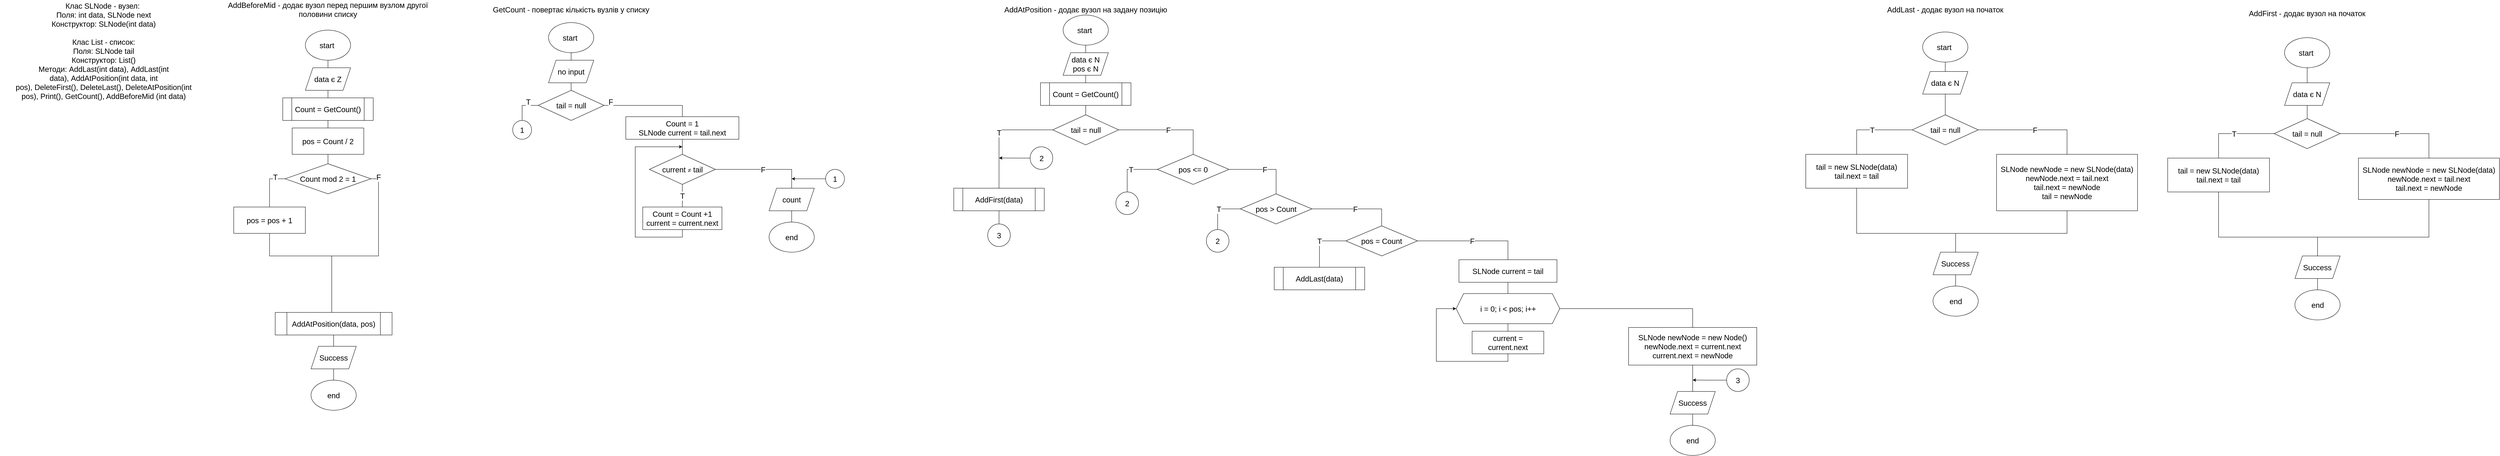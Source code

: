 <mxfile version="15.8.7" type="device"><diagram id="tYDgJ6ipT2ASW08TpR4C" name="Страница 1"><mxGraphModel dx="1730" dy="2251" grid="1" gridSize="10" guides="1" tooltips="1" connect="1" arrows="1" fold="1" page="1" pageScale="1" pageWidth="827" pageHeight="1169" math="0" shadow="0"><root><mxCell id="0"/><mxCell id="1" parent="0"/><mxCell id="jiSohFxv3HVW2aLamn7V-1" value="&lt;font style=&quot;font-size: 20px&quot;&gt;Клас SLNode - вузел:&amp;nbsp;&lt;br&gt;Поля: int data, SLNode next&lt;br&gt;Конструктор: SLNode(int data)&lt;br&gt;&lt;br&gt;Клас List - список:&lt;br&gt;Поля: SLNode tail&lt;br&gt;Конструктор: List()&lt;br&gt;Методи:&amp;nbsp;AddLast(int data),&amp;nbsp;AddLast(int data),&amp;nbsp;AddAtPosition(int data, int pos),&amp;nbsp;DeleteFirst(),&amp;nbsp;DeleteLast(),&amp;nbsp;DeleteAtPosition(int pos),&amp;nbsp;Print(), GetCount(), AddBeforeMid (int data)&lt;br&gt;&lt;/font&gt;" style="text;html=1;strokeColor=none;fillColor=none;align=center;verticalAlign=middle;whiteSpace=wrap;rounded=0;" parent="1" vertex="1"><mxGeometry x="10" width="550" height="250" as="geometry"/></mxCell><mxCell id="jiSohFxv3HVW2aLamn7V-5" style="edgeStyle=orthogonalEdgeStyle;rounded=0;orthogonalLoop=1;jettySize=auto;html=1;exitX=0.5;exitY=1;exitDx=0;exitDy=0;entryX=0.5;entryY=0;entryDx=0;entryDy=0;fontSize=20;endArrow=none;endFill=0;" parent="1" source="jiSohFxv3HVW2aLamn7V-2" target="jiSohFxv3HVW2aLamn7V-4" edge="1"><mxGeometry relative="1" as="geometry"/></mxCell><mxCell id="jiSohFxv3HVW2aLamn7V-2" value="start&amp;nbsp;" style="ellipse;whiteSpace=wrap;html=1;fontSize=20;" parent="1" vertex="1"><mxGeometry x="820" y="70" width="120" height="80" as="geometry"/></mxCell><mxCell id="jiSohFxv3HVW2aLamn7V-3" value="AddBeforeMid - додає вузол&amp;nbsp;перед першим вузлом другої половини списку" style="text;html=1;strokeColor=none;fillColor=none;align=center;verticalAlign=middle;whiteSpace=wrap;rounded=0;fontSize=20;" parent="1" vertex="1"><mxGeometry x="575" y="-10" width="610" height="50" as="geometry"/></mxCell><mxCell id="jiSohFxv3HVW2aLamn7V-18" style="edgeStyle=orthogonalEdgeStyle;rounded=0;orthogonalLoop=1;jettySize=auto;html=1;exitX=0.5;exitY=1;exitDx=0;exitDy=0;entryX=0.5;entryY=0;entryDx=0;entryDy=0;fontSize=20;endArrow=none;endFill=0;" parent="1" source="jiSohFxv3HVW2aLamn7V-4" target="jiSohFxv3HVW2aLamn7V-15" edge="1"><mxGeometry relative="1" as="geometry"/></mxCell><mxCell id="jiSohFxv3HVW2aLamn7V-4" value="data є Z" style="shape=parallelogram;perimeter=parallelogramPerimeter;whiteSpace=wrap;html=1;fixedSize=1;fontSize=20;" parent="1" vertex="1"><mxGeometry x="820" y="170" width="120" height="60" as="geometry"/></mxCell><mxCell id="jiSohFxv3HVW2aLamn7V-40" style="edgeStyle=orthogonalEdgeStyle;rounded=0;orthogonalLoop=1;jettySize=auto;html=1;exitX=0.5;exitY=1;exitDx=0;exitDy=0;entryX=0.5;entryY=0;entryDx=0;entryDy=0;fontSize=20;endArrow=none;endFill=0;" parent="1" source="jiSohFxv3HVW2aLamn7V-6" target="jiSohFxv3HVW2aLamn7V-39" edge="1"><mxGeometry relative="1" as="geometry"/></mxCell><mxCell id="jiSohFxv3HVW2aLamn7V-6" value="pos = Count / 2" style="rounded=0;whiteSpace=wrap;html=1;fontSize=20;" parent="1" vertex="1"><mxGeometry x="785" y="330" width="190" height="70" as="geometry"/></mxCell><mxCell id="jiSohFxv3HVW2aLamn7V-8" value="GetCount - повертає кількість вузлів у списку" style="text;html=1;strokeColor=none;fillColor=none;align=center;verticalAlign=middle;whiteSpace=wrap;rounded=0;fontSize=20;" parent="1" vertex="1"><mxGeometry x="1220" y="-10" width="610" height="50" as="geometry"/></mxCell><mxCell id="jiSohFxv3HVW2aLamn7V-14" style="edgeStyle=orthogonalEdgeStyle;rounded=0;orthogonalLoop=1;jettySize=auto;html=1;exitX=0.5;exitY=1;exitDx=0;exitDy=0;entryX=0.5;entryY=0;entryDx=0;entryDy=0;fontSize=20;endArrow=none;endFill=0;" parent="1" source="jiSohFxv3HVW2aLamn7V-9" target="jiSohFxv3HVW2aLamn7V-13" edge="1"><mxGeometry relative="1" as="geometry"/></mxCell><mxCell id="jiSohFxv3HVW2aLamn7V-9" value="start&amp;nbsp;" style="ellipse;whiteSpace=wrap;html=1;fontSize=20;" parent="1" vertex="1"><mxGeometry x="1465" y="50" width="120" height="80" as="geometry"/></mxCell><mxCell id="jiSohFxv3HVW2aLamn7V-22" value="T" style="edgeStyle=orthogonalEdgeStyle;rounded=0;orthogonalLoop=1;jettySize=auto;html=1;exitX=0;exitY=0.5;exitDx=0;exitDy=0;entryX=0.5;entryY=0;entryDx=0;entryDy=0;fontSize=20;endArrow=none;endFill=0;" parent="1" source="jiSohFxv3HVW2aLamn7V-10" target="jiSohFxv3HVW2aLamn7V-21" edge="1"><mxGeometry x="-0.333" y="-10" relative="1" as="geometry"><mxPoint x="1" as="offset"/></mxGeometry></mxCell><mxCell id="jiSohFxv3HVW2aLamn7V-24" value="F" style="edgeStyle=orthogonalEdgeStyle;rounded=0;orthogonalLoop=1;jettySize=auto;html=1;exitX=1;exitY=0.5;exitDx=0;exitDy=0;entryX=0.5;entryY=0;entryDx=0;entryDy=0;fontSize=20;endArrow=none;endFill=0;" parent="1" source="jiSohFxv3HVW2aLamn7V-10" target="jiSohFxv3HVW2aLamn7V-23" edge="1"><mxGeometry x="-0.853" y="10" relative="1" as="geometry"><mxPoint as="offset"/></mxGeometry></mxCell><mxCell id="jiSohFxv3HVW2aLamn7V-10" value="tail = null" style="rhombus;whiteSpace=wrap;html=1;fontSize=20;" parent="1" vertex="1"><mxGeometry x="1437.5" y="230" width="175" height="80" as="geometry"/></mxCell><mxCell id="jiSohFxv3HVW2aLamn7V-17" style="edgeStyle=orthogonalEdgeStyle;rounded=0;orthogonalLoop=1;jettySize=auto;html=1;exitX=0.5;exitY=1;exitDx=0;exitDy=0;entryX=0.5;entryY=0;entryDx=0;entryDy=0;fontSize=20;endArrow=none;endFill=0;" parent="1" source="jiSohFxv3HVW2aLamn7V-13" target="jiSohFxv3HVW2aLamn7V-10" edge="1"><mxGeometry relative="1" as="geometry"/></mxCell><mxCell id="jiSohFxv3HVW2aLamn7V-13" value="no input" style="shape=parallelogram;perimeter=parallelogramPerimeter;whiteSpace=wrap;html=1;fixedSize=1;fontSize=20;" parent="1" vertex="1"><mxGeometry x="1465" y="150" width="120" height="60" as="geometry"/></mxCell><mxCell id="jiSohFxv3HVW2aLamn7V-19" style="edgeStyle=orthogonalEdgeStyle;rounded=0;orthogonalLoop=1;jettySize=auto;html=1;exitX=0.5;exitY=1;exitDx=0;exitDy=0;entryX=0.5;entryY=0;entryDx=0;entryDy=0;fontSize=20;endArrow=none;endFill=0;" parent="1" source="jiSohFxv3HVW2aLamn7V-15" target="jiSohFxv3HVW2aLamn7V-6" edge="1"><mxGeometry relative="1" as="geometry"/></mxCell><mxCell id="jiSohFxv3HVW2aLamn7V-15" value="&lt;span&gt;Count = GetCount()&lt;/span&gt;" style="shape=process;whiteSpace=wrap;html=1;backgroundOutline=1;fontSize=20;" parent="1" vertex="1"><mxGeometry x="760" y="250" width="240" height="60" as="geometry"/></mxCell><mxCell id="jiSohFxv3HVW2aLamn7V-21" value="1" style="ellipse;whiteSpace=wrap;html=1;aspect=fixed;fontSize=20;" parent="1" vertex="1"><mxGeometry x="1370" y="310" width="50" height="50" as="geometry"/></mxCell><mxCell id="jiSohFxv3HVW2aLamn7V-26" style="edgeStyle=orthogonalEdgeStyle;rounded=0;orthogonalLoop=1;jettySize=auto;html=1;exitX=0.5;exitY=1;exitDx=0;exitDy=0;entryX=0.5;entryY=0;entryDx=0;entryDy=0;fontSize=20;endArrow=none;endFill=0;" parent="1" source="jiSohFxv3HVW2aLamn7V-23" target="jiSohFxv3HVW2aLamn7V-25" edge="1"><mxGeometry relative="1" as="geometry"/></mxCell><mxCell id="jiSohFxv3HVW2aLamn7V-23" value="Count = 1&lt;br&gt;SLNode current = tail.next" style="rounded=0;whiteSpace=wrap;html=1;fontSize=20;" parent="1" vertex="1"><mxGeometry x="1670" y="300" width="300" height="60" as="geometry"/></mxCell><mxCell id="jiSohFxv3HVW2aLamn7V-29" value="T" style="edgeStyle=orthogonalEdgeStyle;rounded=0;orthogonalLoop=1;jettySize=auto;html=1;exitX=0.5;exitY=1;exitDx=0;exitDy=0;entryX=0.5;entryY=0;entryDx=0;entryDy=0;fontSize=20;endArrow=none;endFill=0;" parent="1" source="jiSohFxv3HVW2aLamn7V-25" target="jiSohFxv3HVW2aLamn7V-28" edge="1"><mxGeometry relative="1" as="geometry"/></mxCell><mxCell id="jiSohFxv3HVW2aLamn7V-31" value="F" style="edgeStyle=orthogonalEdgeStyle;rounded=0;orthogonalLoop=1;jettySize=auto;html=1;exitX=1;exitY=0.5;exitDx=0;exitDy=0;fontSize=20;endArrow=none;endFill=0;" parent="1" source="jiSohFxv3HVW2aLamn7V-25" target="jiSohFxv3HVW2aLamn7V-32" edge="1"><mxGeometry relative="1" as="geometry"><mxPoint x="2110" y="520" as="targetPoint"/></mxGeometry></mxCell><mxCell id="jiSohFxv3HVW2aLamn7V-25" value="current&amp;nbsp;&lt;span style=&quot;color: rgb(32 , 33 , 36) ; font-family: &amp;#34;arial&amp;#34; , sans-serif ; font-size: 16px ; text-align: left ; background-color: rgb(255 , 255 , 255)&quot;&gt;≠&lt;/span&gt;&amp;nbsp;tail" style="rhombus;whiteSpace=wrap;html=1;fontSize=20;" parent="1" vertex="1"><mxGeometry x="1732.5" y="400" width="175" height="80" as="geometry"/></mxCell><mxCell id="jiSohFxv3HVW2aLamn7V-30" style="edgeStyle=orthogonalEdgeStyle;rounded=0;orthogonalLoop=1;jettySize=auto;html=1;exitX=0.5;exitY=1;exitDx=0;exitDy=0;fontSize=20;endArrow=classic;endFill=1;" parent="1" source="jiSohFxv3HVW2aLamn7V-28" edge="1"><mxGeometry relative="1" as="geometry"><mxPoint x="1820" y="380" as="targetPoint"/><Array as="points"><mxPoint x="1820" y="620"/><mxPoint x="1695" y="620"/><mxPoint x="1695" y="380"/></Array></mxGeometry></mxCell><mxCell id="jiSohFxv3HVW2aLamn7V-28" value="Count = Count +1&lt;br&gt;current = current.next" style="rounded=0;whiteSpace=wrap;html=1;fontSize=20;" parent="1" vertex="1"><mxGeometry x="1715" y="540" width="210" height="60" as="geometry"/></mxCell><mxCell id="jiSohFxv3HVW2aLamn7V-35" style="edgeStyle=orthogonalEdgeStyle;rounded=0;orthogonalLoop=1;jettySize=auto;html=1;exitX=0.5;exitY=1;exitDx=0;exitDy=0;fontSize=20;endArrow=none;endFill=0;" parent="1" source="jiSohFxv3HVW2aLamn7V-32" edge="1"><mxGeometry relative="1" as="geometry"><mxPoint x="2110" y="550" as="targetPoint"/></mxGeometry></mxCell><mxCell id="jiSohFxv3HVW2aLamn7V-38" style="edgeStyle=orthogonalEdgeStyle;rounded=0;orthogonalLoop=1;jettySize=auto;html=1;exitX=0.5;exitY=1;exitDx=0;exitDy=0;entryX=0.5;entryY=0;entryDx=0;entryDy=0;fontSize=20;endArrow=none;endFill=0;" parent="1" source="jiSohFxv3HVW2aLamn7V-32" target="jiSohFxv3HVW2aLamn7V-37" edge="1"><mxGeometry relative="1" as="geometry"/></mxCell><mxCell id="jiSohFxv3HVW2aLamn7V-32" value="count" style="shape=parallelogram;perimeter=parallelogramPerimeter;whiteSpace=wrap;html=1;fixedSize=1;fontSize=20;" parent="1" vertex="1"><mxGeometry x="2050" y="490" width="120" height="60" as="geometry"/></mxCell><mxCell id="jiSohFxv3HVW2aLamn7V-34" style="edgeStyle=orthogonalEdgeStyle;rounded=0;orthogonalLoop=1;jettySize=auto;html=1;exitX=0;exitY=0.5;exitDx=0;exitDy=0;fontSize=20;endArrow=classic;endFill=1;" parent="1" source="jiSohFxv3HVW2aLamn7V-33" edge="1"><mxGeometry relative="1" as="geometry"><mxPoint x="2110" y="465" as="targetPoint"/></mxGeometry></mxCell><mxCell id="jiSohFxv3HVW2aLamn7V-33" value="1" style="ellipse;whiteSpace=wrap;html=1;aspect=fixed;fontSize=20;" parent="1" vertex="1"><mxGeometry x="2200" y="440" width="50" height="50" as="geometry"/></mxCell><mxCell id="jiSohFxv3HVW2aLamn7V-37" value="end" style="ellipse;whiteSpace=wrap;html=1;fontSize=20;" parent="1" vertex="1"><mxGeometry x="2050" y="580" width="120" height="80" as="geometry"/></mxCell><mxCell id="jiSohFxv3HVW2aLamn7V-42" value="T" style="edgeStyle=orthogonalEdgeStyle;rounded=0;orthogonalLoop=1;jettySize=auto;html=1;exitX=0;exitY=0.5;exitDx=0;exitDy=0;entryX=0.5;entryY=0;entryDx=0;entryDy=0;fontSize=20;endArrow=none;endFill=0;" parent="1" source="jiSohFxv3HVW2aLamn7V-39" target="jiSohFxv3HVW2aLamn7V-41" edge="1"><mxGeometry x="-0.548" y="-5" relative="1" as="geometry"><mxPoint as="offset"/></mxGeometry></mxCell><mxCell id="jiSohFxv3HVW2aLamn7V-46" value="F" style="edgeStyle=orthogonalEdgeStyle;rounded=0;orthogonalLoop=1;jettySize=auto;html=1;exitX=1;exitY=0.5;exitDx=0;exitDy=0;fontSize=20;endArrow=none;endFill=0;entryX=0.5;entryY=0;entryDx=0;entryDy=0;" parent="1" source="jiSohFxv3HVW2aLamn7V-39" target="jiSohFxv3HVW2aLamn7V-47" edge="1"><mxGeometry x="-0.919" y="-5" relative="1" as="geometry"><mxPoint x="890" y="820" as="targetPoint"/><Array as="points"><mxPoint x="1014" y="465"/><mxPoint x="1014" y="670"/><mxPoint x="890" y="670"/></Array><mxPoint x="5" y="-5" as="offset"/></mxGeometry></mxCell><mxCell id="jiSohFxv3HVW2aLamn7V-39" value="Count mod 2 = 1" style="rhombus;whiteSpace=wrap;html=1;fontSize=20;" parent="1" vertex="1"><mxGeometry x="766.25" y="425" width="227.5" height="80" as="geometry"/></mxCell><mxCell id="jiSohFxv3HVW2aLamn7V-43" style="edgeStyle=orthogonalEdgeStyle;rounded=0;orthogonalLoop=1;jettySize=auto;html=1;exitX=0.5;exitY=1;exitDx=0;exitDy=0;fontSize=20;endArrow=none;endFill=0;entryX=0.5;entryY=0;entryDx=0;entryDy=0;" parent="1" source="jiSohFxv3HVW2aLamn7V-41" target="jiSohFxv3HVW2aLamn7V-47" edge="1"><mxGeometry relative="1" as="geometry"><mxPoint x="890" y="710" as="targetPoint"/><Array as="points"><mxPoint x="725" y="670"/><mxPoint x="890" y="670"/></Array></mxGeometry></mxCell><mxCell id="jiSohFxv3HVW2aLamn7V-41" value="pos = pos + 1" style="rounded=0;whiteSpace=wrap;html=1;fontSize=20;" parent="1" vertex="1"><mxGeometry x="630" y="540" width="190" height="70" as="geometry"/></mxCell><mxCell id="jiSohFxv3HVW2aLamn7V-49" style="edgeStyle=orthogonalEdgeStyle;rounded=0;orthogonalLoop=1;jettySize=auto;html=1;exitX=0.5;exitY=1;exitDx=0;exitDy=0;entryX=0.5;entryY=0;entryDx=0;entryDy=0;fontSize=20;endArrow=none;endFill=0;" parent="1" source="jiSohFxv3HVW2aLamn7V-47" target="jiSohFxv3HVW2aLamn7V-48" edge="1"><mxGeometry relative="1" as="geometry"/></mxCell><mxCell id="jiSohFxv3HVW2aLamn7V-47" value="AddAtPosition(data, pos)" style="shape=process;whiteSpace=wrap;html=1;backgroundOutline=1;fontSize=20;" parent="1" vertex="1"><mxGeometry x="740" y="820" width="310" height="60" as="geometry"/></mxCell><mxCell id="jiSohFxv3HVW2aLamn7V-50" style="edgeStyle=orthogonalEdgeStyle;rounded=0;orthogonalLoop=1;jettySize=auto;html=1;exitX=0.5;exitY=1;exitDx=0;exitDy=0;fontSize=20;endArrow=none;endFill=0;" parent="1" source="jiSohFxv3HVW2aLamn7V-48" target="jiSohFxv3HVW2aLamn7V-51" edge="1"><mxGeometry relative="1" as="geometry"><mxPoint x="895" y="1010" as="targetPoint"/></mxGeometry></mxCell><mxCell id="jiSohFxv3HVW2aLamn7V-48" value="Success" style="shape=parallelogram;perimeter=parallelogramPerimeter;whiteSpace=wrap;html=1;fixedSize=1;fontSize=20;" parent="1" vertex="1"><mxGeometry x="835" y="910" width="120" height="60" as="geometry"/></mxCell><mxCell id="jiSohFxv3HVW2aLamn7V-51" value="end" style="ellipse;whiteSpace=wrap;html=1;fontSize=20;" parent="1" vertex="1"><mxGeometry x="835" y="1000" width="120" height="80" as="geometry"/></mxCell><mxCell id="jiSohFxv3HVW2aLamn7V-52" value="AddAtPosition - додає вузол на задану позицію" style="text;html=1;strokeColor=none;fillColor=none;align=center;verticalAlign=middle;whiteSpace=wrap;rounded=0;fontSize=20;" parent="1" vertex="1"><mxGeometry x="2585" y="-10" width="610" height="50" as="geometry"/></mxCell><mxCell id="jiSohFxv3HVW2aLamn7V-53" style="edgeStyle=orthogonalEdgeStyle;rounded=0;orthogonalLoop=1;jettySize=auto;html=1;exitX=0.5;exitY=1;exitDx=0;exitDy=0;entryX=0.5;entryY=0;entryDx=0;entryDy=0;fontSize=20;endArrow=none;endFill=0;" parent="1" source="jiSohFxv3HVW2aLamn7V-73" target="jiSohFxv3HVW2aLamn7V-58" edge="1"><mxGeometry relative="1" as="geometry"><mxPoint x="2595" y="110" as="sourcePoint"/></mxGeometry></mxCell><mxCell id="jiSohFxv3HVW2aLamn7V-85" style="edgeStyle=orthogonalEdgeStyle;rounded=0;orthogonalLoop=1;jettySize=auto;html=1;exitX=0.5;exitY=1;exitDx=0;exitDy=0;entryX=0.5;entryY=0;entryDx=0;entryDy=0;fontSize=20;endArrow=none;endFill=0;" parent="1" source="jiSohFxv3HVW2aLamn7V-58" target="jiSohFxv3HVW2aLamn7V-84" edge="1"><mxGeometry relative="1" as="geometry"/></mxCell><mxCell id="jiSohFxv3HVW2aLamn7V-58" value="data є N&lt;br&gt;pos є N" style="shape=parallelogram;perimeter=parallelogramPerimeter;whiteSpace=wrap;html=1;fixedSize=1;fontSize=20;" parent="1" vertex="1"><mxGeometry x="2830" y="130" width="120" height="60" as="geometry"/></mxCell><mxCell id="jiSohFxv3HVW2aLamn7V-73" value="start&amp;nbsp;" style="ellipse;whiteSpace=wrap;html=1;fontSize=20;" parent="1" vertex="1"><mxGeometry x="2830" y="30" width="120" height="80" as="geometry"/></mxCell><mxCell id="jiSohFxv3HVW2aLamn7V-76" value="T" style="edgeStyle=orthogonalEdgeStyle;rounded=0;orthogonalLoop=1;jettySize=auto;html=1;exitX=0;exitY=0.5;exitDx=0;exitDy=0;fontSize=20;endArrow=none;endFill=0;" parent="1" source="jiSohFxv3HVW2aLamn7V-74" target="jiSohFxv3HVW2aLamn7V-96" edge="1"><mxGeometry relative="1" as="geometry"><mxPoint x="2660" y="490" as="targetPoint"/><Array as="points"><mxPoint x="2660" y="335"/></Array></mxGeometry></mxCell><mxCell id="jiSohFxv3HVW2aLamn7V-79" value="F" style="edgeStyle=orthogonalEdgeStyle;rounded=0;orthogonalLoop=1;jettySize=auto;html=1;exitX=1;exitY=0.5;exitDx=0;exitDy=0;entryX=0.5;entryY=0;entryDx=0;entryDy=0;fontSize=20;endArrow=none;endFill=0;" parent="1" source="jiSohFxv3HVW2aLamn7V-74" target="jiSohFxv3HVW2aLamn7V-78" edge="1"><mxGeometry relative="1" as="geometry"/></mxCell><mxCell id="jiSohFxv3HVW2aLamn7V-74" value="tail = null" style="rhombus;whiteSpace=wrap;html=1;fontSize=20;" parent="1" vertex="1"><mxGeometry x="2802.5" y="295" width="175" height="80" as="geometry"/></mxCell><mxCell id="jiSohFxv3HVW2aLamn7V-81" value="F" style="edgeStyle=orthogonalEdgeStyle;rounded=0;orthogonalLoop=1;jettySize=auto;html=1;exitX=1;exitY=0.5;exitDx=0;exitDy=0;fontSize=20;endArrow=none;endFill=0;entryX=0.5;entryY=0;entryDx=0;entryDy=0;" parent="1" source="jiSohFxv3HVW2aLamn7V-78" target="jiSohFxv3HVW2aLamn7V-82" edge="1"><mxGeometry relative="1" as="geometry"><mxPoint x="3340" y="430" as="targetPoint"/></mxGeometry></mxCell><mxCell id="jiSohFxv3HVW2aLamn7V-89" value="T" style="edgeStyle=orthogonalEdgeStyle;rounded=0;orthogonalLoop=1;jettySize=auto;html=1;exitX=0;exitY=0.5;exitDx=0;exitDy=0;fontSize=20;endArrow=none;endFill=0;" parent="1" source="jiSohFxv3HVW2aLamn7V-78" target="jiSohFxv3HVW2aLamn7V-90" edge="1"><mxGeometry relative="1" as="geometry"><mxPoint x="2990" y="470" as="targetPoint"/></mxGeometry></mxCell><mxCell id="jiSohFxv3HVW2aLamn7V-78" value="pos &amp;lt;= 0" style="rhombus;whiteSpace=wrap;html=1;fontSize=20;" parent="1" vertex="1"><mxGeometry x="3080" y="400" width="190" height="80" as="geometry"/></mxCell><mxCell id="jiSohFxv3HVW2aLamn7V-92" value="T" style="edgeStyle=orthogonalEdgeStyle;rounded=0;orthogonalLoop=1;jettySize=auto;html=1;exitX=0;exitY=0.5;exitDx=0;exitDy=0;entryX=0.5;entryY=0;entryDx=0;entryDy=0;fontSize=20;endArrow=none;endFill=0;" parent="1" source="jiSohFxv3HVW2aLamn7V-82" target="jiSohFxv3HVW2aLamn7V-91" edge="1"><mxGeometry relative="1" as="geometry"/></mxCell><mxCell id="jiSohFxv3HVW2aLamn7V-100" value="F" style="edgeStyle=orthogonalEdgeStyle;rounded=0;orthogonalLoop=1;jettySize=auto;html=1;exitX=1;exitY=0.5;exitDx=0;exitDy=0;entryX=0.5;entryY=0;entryDx=0;entryDy=0;fontSize=20;endArrow=none;endFill=0;" parent="1" source="jiSohFxv3HVW2aLamn7V-82" target="jiSohFxv3HVW2aLamn7V-99" edge="1"><mxGeometry relative="1" as="geometry"/></mxCell><mxCell id="jiSohFxv3HVW2aLamn7V-82" value="pos &amp;gt; Count" style="rhombus;whiteSpace=wrap;html=1;fontSize=20;" parent="1" vertex="1"><mxGeometry x="3300" y="505" width="190" height="80" as="geometry"/></mxCell><mxCell id="jiSohFxv3HVW2aLamn7V-86" style="edgeStyle=orthogonalEdgeStyle;rounded=0;orthogonalLoop=1;jettySize=auto;html=1;exitX=0.5;exitY=1;exitDx=0;exitDy=0;entryX=0.5;entryY=0;entryDx=0;entryDy=0;fontSize=20;endArrow=none;endFill=0;" parent="1" source="jiSohFxv3HVW2aLamn7V-84" target="jiSohFxv3HVW2aLamn7V-74" edge="1"><mxGeometry relative="1" as="geometry"/></mxCell><mxCell id="jiSohFxv3HVW2aLamn7V-84" value="&lt;span&gt;Count = GetCount()&lt;/span&gt;" style="shape=process;whiteSpace=wrap;html=1;backgroundOutline=1;fontSize=20;" parent="1" vertex="1"><mxGeometry x="2770" y="210" width="240" height="60" as="geometry"/></mxCell><mxCell id="jiSohFxv3HVW2aLamn7V-90" value="2" style="ellipse;whiteSpace=wrap;html=1;aspect=fixed;fontSize=20;" parent="1" vertex="1"><mxGeometry x="2970" y="500" width="60" height="60" as="geometry"/></mxCell><mxCell id="jiSohFxv3HVW2aLamn7V-91" value="2" style="ellipse;whiteSpace=wrap;html=1;aspect=fixed;fontSize=20;" parent="1" vertex="1"><mxGeometry x="3210" y="600" width="60" height="60" as="geometry"/></mxCell><mxCell id="jiSohFxv3HVW2aLamn7V-94" style="edgeStyle=orthogonalEdgeStyle;rounded=0;orthogonalLoop=1;jettySize=auto;html=1;exitX=0;exitY=0.5;exitDx=0;exitDy=0;fontSize=20;endArrow=classic;endFill=1;" parent="1" source="jiSohFxv3HVW2aLamn7V-93" edge="1"><mxGeometry relative="1" as="geometry"><mxPoint x="2660" y="409.714" as="targetPoint"/></mxGeometry></mxCell><mxCell id="jiSohFxv3HVW2aLamn7V-93" value="2" style="ellipse;whiteSpace=wrap;html=1;aspect=fixed;fontSize=20;" parent="1" vertex="1"><mxGeometry x="2742.5" y="380" width="60" height="60" as="geometry"/></mxCell><mxCell id="jiSohFxv3HVW2aLamn7V-97" style="edgeStyle=orthogonalEdgeStyle;rounded=0;orthogonalLoop=1;jettySize=auto;html=1;exitX=0.5;exitY=1;exitDx=0;exitDy=0;fontSize=20;endArrow=none;endFill=0;" parent="1" source="jiSohFxv3HVW2aLamn7V-96" target="jiSohFxv3HVW2aLamn7V-98" edge="1"><mxGeometry relative="1" as="geometry"><mxPoint x="2659.857" y="590" as="targetPoint"/></mxGeometry></mxCell><mxCell id="jiSohFxv3HVW2aLamn7V-96" value="&lt;span&gt;AddFirst(data)&lt;/span&gt;" style="shape=process;whiteSpace=wrap;html=1;backgroundOutline=1;fontSize=20;" parent="1" vertex="1"><mxGeometry x="2540" y="490" width="240" height="60" as="geometry"/></mxCell><mxCell id="jiSohFxv3HVW2aLamn7V-98" value="3" style="ellipse;whiteSpace=wrap;html=1;aspect=fixed;fontSize=20;" parent="1" vertex="1"><mxGeometry x="2630" y="585" width="60" height="60" as="geometry"/></mxCell><mxCell id="jiSohFxv3HVW2aLamn7V-101" value="T" style="edgeStyle=orthogonalEdgeStyle;rounded=0;orthogonalLoop=1;jettySize=auto;html=1;exitX=0;exitY=0.5;exitDx=0;exitDy=0;fontSize=20;endArrow=none;endFill=0;entryX=0.5;entryY=0;entryDx=0;entryDy=0;" parent="1" source="jiSohFxv3HVW2aLamn7V-99" target="jiSohFxv3HVW2aLamn7V-102" edge="1"><mxGeometry relative="1" as="geometry"><mxPoint x="3510" y="700" as="targetPoint"/></mxGeometry></mxCell><mxCell id="jiSohFxv3HVW2aLamn7V-103" value="F" style="edgeStyle=orthogonalEdgeStyle;rounded=0;orthogonalLoop=1;jettySize=auto;html=1;exitX=1;exitY=0.5;exitDx=0;exitDy=0;fontSize=20;endArrow=none;endFill=0;" parent="1" source="jiSohFxv3HVW2aLamn7V-99" target="jiSohFxv3HVW2aLamn7V-104" edge="1"><mxGeometry relative="1" as="geometry"><mxPoint x="3920" y="690" as="targetPoint"/></mxGeometry></mxCell><mxCell id="jiSohFxv3HVW2aLamn7V-99" value="pos = Count" style="rhombus;whiteSpace=wrap;html=1;fontSize=20;" parent="1" vertex="1"><mxGeometry x="3580" y="590" width="190" height="80" as="geometry"/></mxCell><mxCell id="jiSohFxv3HVW2aLamn7V-102" value="&lt;span&gt;AddLast(data)&lt;/span&gt;" style="shape=process;whiteSpace=wrap;html=1;backgroundOutline=1;fontSize=20;" parent="1" vertex="1"><mxGeometry x="3390" y="700" width="240" height="60" as="geometry"/></mxCell><mxCell id="jiSohFxv3HVW2aLamn7V-106" style="edgeStyle=orthogonalEdgeStyle;rounded=0;orthogonalLoop=1;jettySize=auto;html=1;exitX=0.5;exitY=1;exitDx=0;exitDy=0;entryX=0.5;entryY=0;entryDx=0;entryDy=0;fontSize=20;endArrow=none;endFill=0;" parent="1" source="jiSohFxv3HVW2aLamn7V-104" target="jiSohFxv3HVW2aLamn7V-105" edge="1"><mxGeometry relative="1" as="geometry"/></mxCell><mxCell id="jiSohFxv3HVW2aLamn7V-104" value="SLNode current = tail" style="rounded=0;whiteSpace=wrap;html=1;fontSize=20;" parent="1" vertex="1"><mxGeometry x="3880" y="680" width="260" height="60" as="geometry"/></mxCell><mxCell id="jiSohFxv3HVW2aLamn7V-107" style="edgeStyle=orthogonalEdgeStyle;rounded=0;orthogonalLoop=1;jettySize=auto;html=1;exitX=0.5;exitY=1;exitDx=0;exitDy=0;fontSize=20;endArrow=none;endFill=0;" parent="1" source="jiSohFxv3HVW2aLamn7V-105" target="jiSohFxv3HVW2aLamn7V-108" edge="1"><mxGeometry relative="1" as="geometry"><mxPoint x="4009.857" y="900" as="targetPoint"/></mxGeometry></mxCell><mxCell id="jiSohFxv3HVW2aLamn7V-110" style="edgeStyle=orthogonalEdgeStyle;rounded=0;orthogonalLoop=1;jettySize=auto;html=1;exitX=1;exitY=0.5;exitDx=0;exitDy=0;fontSize=20;endArrow=none;endFill=0;" parent="1" source="jiSohFxv3HVW2aLamn7V-105" target="jiSohFxv3HVW2aLamn7V-111" edge="1"><mxGeometry relative="1" as="geometry"><mxPoint x="4290" y="870" as="targetPoint"/></mxGeometry></mxCell><mxCell id="jiSohFxv3HVW2aLamn7V-105" value="i = 0; i &amp;lt; pos; i++" style="shape=hexagon;perimeter=hexagonPerimeter2;whiteSpace=wrap;html=1;fixedSize=1;fontSize=20;" parent="1" vertex="1"><mxGeometry x="3872.5" y="770" width="275" height="80" as="geometry"/></mxCell><mxCell id="jiSohFxv3HVW2aLamn7V-109" style="edgeStyle=orthogonalEdgeStyle;rounded=0;orthogonalLoop=1;jettySize=auto;html=1;exitX=0.5;exitY=1;exitDx=0;exitDy=0;entryX=0;entryY=0.5;entryDx=0;entryDy=0;fontSize=20;endArrow=classic;endFill=1;" parent="1" source="jiSohFxv3HVW2aLamn7V-108" target="jiSohFxv3HVW2aLamn7V-105" edge="1"><mxGeometry relative="1" as="geometry"><Array as="points"><mxPoint x="4010" y="950"/><mxPoint x="3820" y="950"/><mxPoint x="3820" y="810"/></Array></mxGeometry></mxCell><mxCell id="jiSohFxv3HVW2aLamn7V-108" value="current = current.next" style="rounded=0;whiteSpace=wrap;html=1;fontSize=20;" parent="1" vertex="1"><mxGeometry x="3914.93" y="870" width="190.14" height="60" as="geometry"/></mxCell><mxCell id="jiSohFxv3HVW2aLamn7V-112" style="edgeStyle=orthogonalEdgeStyle;rounded=0;orthogonalLoop=1;jettySize=auto;html=1;exitX=0.5;exitY=1;exitDx=0;exitDy=0;fontSize=20;endArrow=none;endFill=0;" parent="1" source="jiSohFxv3HVW2aLamn7V-111" target="jiSohFxv3HVW2aLamn7V-113" edge="1"><mxGeometry relative="1" as="geometry"><mxPoint x="4499.857" y="1020" as="targetPoint"/></mxGeometry></mxCell><mxCell id="jiSohFxv3HVW2aLamn7V-111" value="SLNode newNode = new Node()&lt;br&gt;&lt;div&gt;newNode.next = current.next&lt;/div&gt;&lt;div&gt;&lt;span&gt;current.next = newNode&lt;/span&gt;&lt;/div&gt;" style="rounded=0;whiteSpace=wrap;html=1;fontSize=20;" parent="1" vertex="1"><mxGeometry x="4330" y="860" width="340" height="100" as="geometry"/></mxCell><mxCell id="jiSohFxv3HVW2aLamn7V-116" style="edgeStyle=orthogonalEdgeStyle;rounded=0;orthogonalLoop=1;jettySize=auto;html=1;exitX=0.5;exitY=1;exitDx=0;exitDy=0;entryX=0.5;entryY=0;entryDx=0;entryDy=0;fontSize=20;endArrow=none;endFill=0;" parent="1" source="jiSohFxv3HVW2aLamn7V-113" target="jiSohFxv3HVW2aLamn7V-115" edge="1"><mxGeometry relative="1" as="geometry"/></mxCell><mxCell id="jiSohFxv3HVW2aLamn7V-113" value="Success" style="shape=parallelogram;perimeter=parallelogramPerimeter;whiteSpace=wrap;html=1;fixedSize=1;fontSize=20;" parent="1" vertex="1"><mxGeometry x="4439.997" y="1030" width="120" height="60" as="geometry"/></mxCell><mxCell id="jiSohFxv3HVW2aLamn7V-115" value="end" style="ellipse;whiteSpace=wrap;html=1;fontSize=20;" parent="1" vertex="1"><mxGeometry x="4440" y="1120" width="120" height="80" as="geometry"/></mxCell><mxCell id="jiSohFxv3HVW2aLamn7V-118" style="edgeStyle=orthogonalEdgeStyle;rounded=0;orthogonalLoop=1;jettySize=auto;html=1;exitX=0;exitY=0.5;exitDx=0;exitDy=0;fontSize=20;endArrow=classic;endFill=1;" parent="1" source="jiSohFxv3HVW2aLamn7V-117" edge="1"><mxGeometry relative="1" as="geometry"><mxPoint x="4500" y="999.714" as="targetPoint"/></mxGeometry></mxCell><mxCell id="jiSohFxv3HVW2aLamn7V-117" value="3" style="ellipse;whiteSpace=wrap;html=1;aspect=fixed;fontSize=20;" parent="1" vertex="1"><mxGeometry x="4590" y="970" width="60" height="60" as="geometry"/></mxCell><mxCell id="TyyXTsXnIVW94hhwk2Om-1" value="AddLast - додає вузол на початок" style="text;html=1;strokeColor=none;fillColor=none;align=center;verticalAlign=middle;whiteSpace=wrap;rounded=0;fontSize=20;" vertex="1" parent="1"><mxGeometry x="4865" y="-10" width="610" height="50" as="geometry"/></mxCell><mxCell id="TyyXTsXnIVW94hhwk2Om-2" style="edgeStyle=orthogonalEdgeStyle;rounded=0;orthogonalLoop=1;jettySize=auto;html=1;exitX=0.5;exitY=1;exitDx=0;exitDy=0;entryX=0.5;entryY=0;entryDx=0;entryDy=0;fontSize=20;endArrow=none;endFill=0;" edge="1" parent="1" source="TyyXTsXnIVW94hhwk2Om-5" target="TyyXTsXnIVW94hhwk2Om-4"><mxGeometry relative="1" as="geometry"><mxPoint x="4875" y="110" as="sourcePoint"/></mxGeometry></mxCell><mxCell id="TyyXTsXnIVW94hhwk2Om-4" value="data є N" style="shape=parallelogram;perimeter=parallelogramPerimeter;whiteSpace=wrap;html=1;fixedSize=1;fontSize=20;" vertex="1" parent="1"><mxGeometry x="5110" y="180" width="120" height="60" as="geometry"/></mxCell><mxCell id="TyyXTsXnIVW94hhwk2Om-5" value="start&amp;nbsp;" style="ellipse;whiteSpace=wrap;html=1;fontSize=20;" vertex="1" parent="1"><mxGeometry x="5110" y="75" width="120" height="80" as="geometry"/></mxCell><mxCell id="TyyXTsXnIVW94hhwk2Om-7" value="F" style="edgeStyle=orthogonalEdgeStyle;rounded=0;orthogonalLoop=1;jettySize=auto;html=1;exitX=1;exitY=0.5;exitDx=0;exitDy=0;entryX=0.5;entryY=0;entryDx=0;entryDy=0;fontSize=20;endArrow=none;endFill=0;" edge="1" parent="1" source="TyyXTsXnIVW94hhwk2Om-8" target="TyyXTsXnIVW94hhwk2Om-47"><mxGeometry relative="1" as="geometry"><mxPoint x="5455" y="400" as="targetPoint"/></mxGeometry></mxCell><mxCell id="TyyXTsXnIVW94hhwk2Om-46" value="T" style="edgeStyle=orthogonalEdgeStyle;rounded=0;orthogonalLoop=1;jettySize=auto;html=1;exitX=0;exitY=0.5;exitDx=0;exitDy=0;entryX=0.5;entryY=0;entryDx=0;entryDy=0;fontSize=20;endArrow=none;endFill=0;" edge="1" parent="1" source="TyyXTsXnIVW94hhwk2Om-8" target="TyyXTsXnIVW94hhwk2Om-44"><mxGeometry relative="1" as="geometry"/></mxCell><mxCell id="TyyXTsXnIVW94hhwk2Om-8" value="tail = null" style="rhombus;whiteSpace=wrap;html=1;fontSize=20;" vertex="1" parent="1"><mxGeometry x="5082.5" y="295" width="175" height="80" as="geometry"/></mxCell><mxCell id="TyyXTsXnIVW94hhwk2Om-15" style="edgeStyle=orthogonalEdgeStyle;rounded=0;orthogonalLoop=1;jettySize=auto;html=1;exitX=0.5;exitY=1;exitDx=0;exitDy=0;entryX=0.5;entryY=0;entryDx=0;entryDy=0;fontSize=20;endArrow=none;endFill=0;" edge="1" parent="1" source="TyyXTsXnIVW94hhwk2Om-4" target="TyyXTsXnIVW94hhwk2Om-8"><mxGeometry relative="1" as="geometry"><mxPoint x="5170" y="270" as="sourcePoint"/></mxGeometry></mxCell><mxCell id="TyyXTsXnIVW94hhwk2Om-52" style="edgeStyle=orthogonalEdgeStyle;rounded=0;orthogonalLoop=1;jettySize=auto;html=1;exitX=0.5;exitY=1;exitDx=0;exitDy=0;fontSize=20;endArrow=none;endFill=0;entryX=0.5;entryY=0;entryDx=0;entryDy=0;" edge="1" parent="1" source="TyyXTsXnIVW94hhwk2Om-44" target="TyyXTsXnIVW94hhwk2Om-49"><mxGeometry relative="1" as="geometry"><mxPoint x="5110" y="650" as="targetPoint"/><Array as="points"><mxPoint x="4935" y="610"/><mxPoint x="5198" y="610"/></Array></mxGeometry></mxCell><mxCell id="TyyXTsXnIVW94hhwk2Om-44" value="&lt;div&gt;tail = new SLNode(data)&lt;/div&gt;&lt;div&gt;&lt;span&gt;tail.next = tail&lt;/span&gt;&lt;/div&gt;" style="rounded=0;whiteSpace=wrap;html=1;fontSize=20;" vertex="1" parent="1"><mxGeometry x="4800" y="400" width="270" height="90" as="geometry"/></mxCell><mxCell id="TyyXTsXnIVW94hhwk2Om-51" style="edgeStyle=orthogonalEdgeStyle;rounded=0;orthogonalLoop=1;jettySize=auto;html=1;exitX=0.5;exitY=1;exitDx=0;exitDy=0;entryX=0.5;entryY=0;entryDx=0;entryDy=0;fontSize=20;endArrow=none;endFill=0;" edge="1" parent="1" source="TyyXTsXnIVW94hhwk2Om-47" target="TyyXTsXnIVW94hhwk2Om-49"><mxGeometry relative="1" as="geometry"><Array as="points"><mxPoint x="5493" y="610"/><mxPoint x="5198" y="610"/></Array></mxGeometry></mxCell><mxCell id="TyyXTsXnIVW94hhwk2Om-47" value="&lt;div&gt;SLNode newNode = new SLNode(data)&lt;/div&gt;&lt;div&gt;newNode.next = tail.next&lt;/div&gt;&lt;div&gt;tail.next = newNode&lt;/div&gt;&lt;div&gt;tail = newNode&lt;/div&gt;" style="rounded=0;whiteSpace=wrap;html=1;fontSize=20;" vertex="1" parent="1"><mxGeometry x="5306" y="400" width="374" height="150" as="geometry"/></mxCell><mxCell id="TyyXTsXnIVW94hhwk2Om-48" style="edgeStyle=orthogonalEdgeStyle;rounded=0;orthogonalLoop=1;jettySize=auto;html=1;exitX=0.5;exitY=1;exitDx=0;exitDy=0;entryX=0.5;entryY=0;entryDx=0;entryDy=0;fontSize=20;endArrow=none;endFill=0;" edge="1" parent="1" source="TyyXTsXnIVW94hhwk2Om-49" target="TyyXTsXnIVW94hhwk2Om-50"><mxGeometry relative="1" as="geometry"/></mxCell><mxCell id="TyyXTsXnIVW94hhwk2Om-49" value="Success" style="shape=parallelogram;perimeter=parallelogramPerimeter;whiteSpace=wrap;html=1;fixedSize=1;fontSize=20;" vertex="1" parent="1"><mxGeometry x="5137.497" y="660" width="120" height="60" as="geometry"/></mxCell><mxCell id="TyyXTsXnIVW94hhwk2Om-50" value="end" style="ellipse;whiteSpace=wrap;html=1;fontSize=20;" vertex="1" parent="1"><mxGeometry x="5137.5" y="750" width="120" height="80" as="geometry"/></mxCell><mxCell id="TyyXTsXnIVW94hhwk2Om-53" value="AddFirst - додає вузол на початок" style="text;html=1;strokeColor=none;fillColor=none;align=center;verticalAlign=middle;whiteSpace=wrap;rounded=0;fontSize=20;" vertex="1" parent="1"><mxGeometry x="5825" width="610" height="50" as="geometry"/></mxCell><mxCell id="TyyXTsXnIVW94hhwk2Om-54" style="edgeStyle=orthogonalEdgeStyle;rounded=0;orthogonalLoop=1;jettySize=auto;html=1;exitX=0.5;exitY=1;exitDx=0;exitDy=0;entryX=0.5;entryY=0;entryDx=0;entryDy=0;fontSize=20;endArrow=none;endFill=0;" edge="1" parent="1" source="TyyXTsXnIVW94hhwk2Om-57" target="TyyXTsXnIVW94hhwk2Om-56"><mxGeometry relative="1" as="geometry"><mxPoint x="5835" y="120" as="sourcePoint"/></mxGeometry></mxCell><mxCell id="TyyXTsXnIVW94hhwk2Om-56" value="data є N" style="shape=parallelogram;perimeter=parallelogramPerimeter;whiteSpace=wrap;html=1;fixedSize=1;fontSize=20;" vertex="1" parent="1"><mxGeometry x="6070" y="210" width="120" height="60" as="geometry"/></mxCell><mxCell id="TyyXTsXnIVW94hhwk2Om-57" value="start&amp;nbsp;" style="ellipse;whiteSpace=wrap;html=1;fontSize=20;" vertex="1" parent="1"><mxGeometry x="6070" y="90" width="120" height="80" as="geometry"/></mxCell><mxCell id="TyyXTsXnIVW94hhwk2Om-58" value="F" style="edgeStyle=orthogonalEdgeStyle;rounded=0;orthogonalLoop=1;jettySize=auto;html=1;exitX=1;exitY=0.5;exitDx=0;exitDy=0;entryX=0.5;entryY=0;entryDx=0;entryDy=0;fontSize=20;endArrow=none;endFill=0;" edge="1" parent="1" source="TyyXTsXnIVW94hhwk2Om-60" target="TyyXTsXnIVW94hhwk2Om-66"><mxGeometry relative="1" as="geometry"><mxPoint x="6415" y="410" as="targetPoint"/></mxGeometry></mxCell><mxCell id="TyyXTsXnIVW94hhwk2Om-59" value="T" style="edgeStyle=orthogonalEdgeStyle;rounded=0;orthogonalLoop=1;jettySize=auto;html=1;exitX=0;exitY=0.5;exitDx=0;exitDy=0;entryX=0.5;entryY=0;entryDx=0;entryDy=0;fontSize=20;endArrow=none;endFill=0;" edge="1" parent="1" source="TyyXTsXnIVW94hhwk2Om-60" target="TyyXTsXnIVW94hhwk2Om-64"><mxGeometry relative="1" as="geometry"/></mxCell><mxCell id="TyyXTsXnIVW94hhwk2Om-60" value="tail = null" style="rhombus;whiteSpace=wrap;html=1;fontSize=20;" vertex="1" parent="1"><mxGeometry x="6042.5" y="305" width="175" height="80" as="geometry"/></mxCell><mxCell id="TyyXTsXnIVW94hhwk2Om-61" style="edgeStyle=orthogonalEdgeStyle;rounded=0;orthogonalLoop=1;jettySize=auto;html=1;exitX=0.5;exitY=1;exitDx=0;exitDy=0;entryX=0.5;entryY=0;entryDx=0;entryDy=0;fontSize=20;endArrow=none;endFill=0;" edge="1" parent="1" source="TyyXTsXnIVW94hhwk2Om-56" target="TyyXTsXnIVW94hhwk2Om-60"><mxGeometry relative="1" as="geometry"><mxPoint x="6130" y="280" as="sourcePoint"/></mxGeometry></mxCell><mxCell id="TyyXTsXnIVW94hhwk2Om-63" style="edgeStyle=orthogonalEdgeStyle;rounded=0;orthogonalLoop=1;jettySize=auto;html=1;exitX=0.5;exitY=1;exitDx=0;exitDy=0;fontSize=20;endArrow=none;endFill=0;entryX=0.5;entryY=0;entryDx=0;entryDy=0;" edge="1" parent="1" source="TyyXTsXnIVW94hhwk2Om-64" target="TyyXTsXnIVW94hhwk2Om-68"><mxGeometry relative="1" as="geometry"><mxPoint x="6070" y="660" as="targetPoint"/><Array as="points"><mxPoint x="5895" y="620"/><mxPoint x="6158" y="620"/></Array></mxGeometry></mxCell><mxCell id="TyyXTsXnIVW94hhwk2Om-64" value="&lt;div&gt;tail = new SLNode(data)&lt;/div&gt;&lt;div&gt;&lt;span&gt;tail.next = tail&lt;/span&gt;&lt;/div&gt;" style="rounded=0;whiteSpace=wrap;html=1;fontSize=20;" vertex="1" parent="1"><mxGeometry x="5760" y="410" width="270" height="90" as="geometry"/></mxCell><mxCell id="TyyXTsXnIVW94hhwk2Om-65" style="edgeStyle=orthogonalEdgeStyle;rounded=0;orthogonalLoop=1;jettySize=auto;html=1;exitX=0.5;exitY=1;exitDx=0;exitDy=0;entryX=0.5;entryY=0;entryDx=0;entryDy=0;fontSize=20;endArrow=none;endFill=0;" edge="1" parent="1" source="TyyXTsXnIVW94hhwk2Om-66" target="TyyXTsXnIVW94hhwk2Om-68"><mxGeometry relative="1" as="geometry"><Array as="points"><mxPoint x="6453" y="620"/><mxPoint x="6158" y="620"/></Array></mxGeometry></mxCell><mxCell id="TyyXTsXnIVW94hhwk2Om-66" value="&lt;div&gt;SLNode newNode = new SLNode(data)&lt;/div&gt;&lt;div&gt;newNode.next = tail.next&lt;/div&gt;&lt;div&gt;tail.next = newNode&lt;/div&gt;" style="rounded=0;whiteSpace=wrap;html=1;fontSize=20;" vertex="1" parent="1"><mxGeometry x="6266" y="410" width="374" height="110" as="geometry"/></mxCell><mxCell id="TyyXTsXnIVW94hhwk2Om-67" style="edgeStyle=orthogonalEdgeStyle;rounded=0;orthogonalLoop=1;jettySize=auto;html=1;exitX=0.5;exitY=1;exitDx=0;exitDy=0;entryX=0.5;entryY=0;entryDx=0;entryDy=0;fontSize=20;endArrow=none;endFill=0;" edge="1" parent="1" source="TyyXTsXnIVW94hhwk2Om-68" target="TyyXTsXnIVW94hhwk2Om-69"><mxGeometry relative="1" as="geometry"/></mxCell><mxCell id="TyyXTsXnIVW94hhwk2Om-68" value="Success" style="shape=parallelogram;perimeter=parallelogramPerimeter;whiteSpace=wrap;html=1;fixedSize=1;fontSize=20;" vertex="1" parent="1"><mxGeometry x="6097.497" y="670" width="120" height="60" as="geometry"/></mxCell><mxCell id="TyyXTsXnIVW94hhwk2Om-69" value="end" style="ellipse;whiteSpace=wrap;html=1;fontSize=20;" vertex="1" parent="1"><mxGeometry x="6097.5" y="760" width="120" height="80" as="geometry"/></mxCell></root></mxGraphModel></diagram></mxfile>